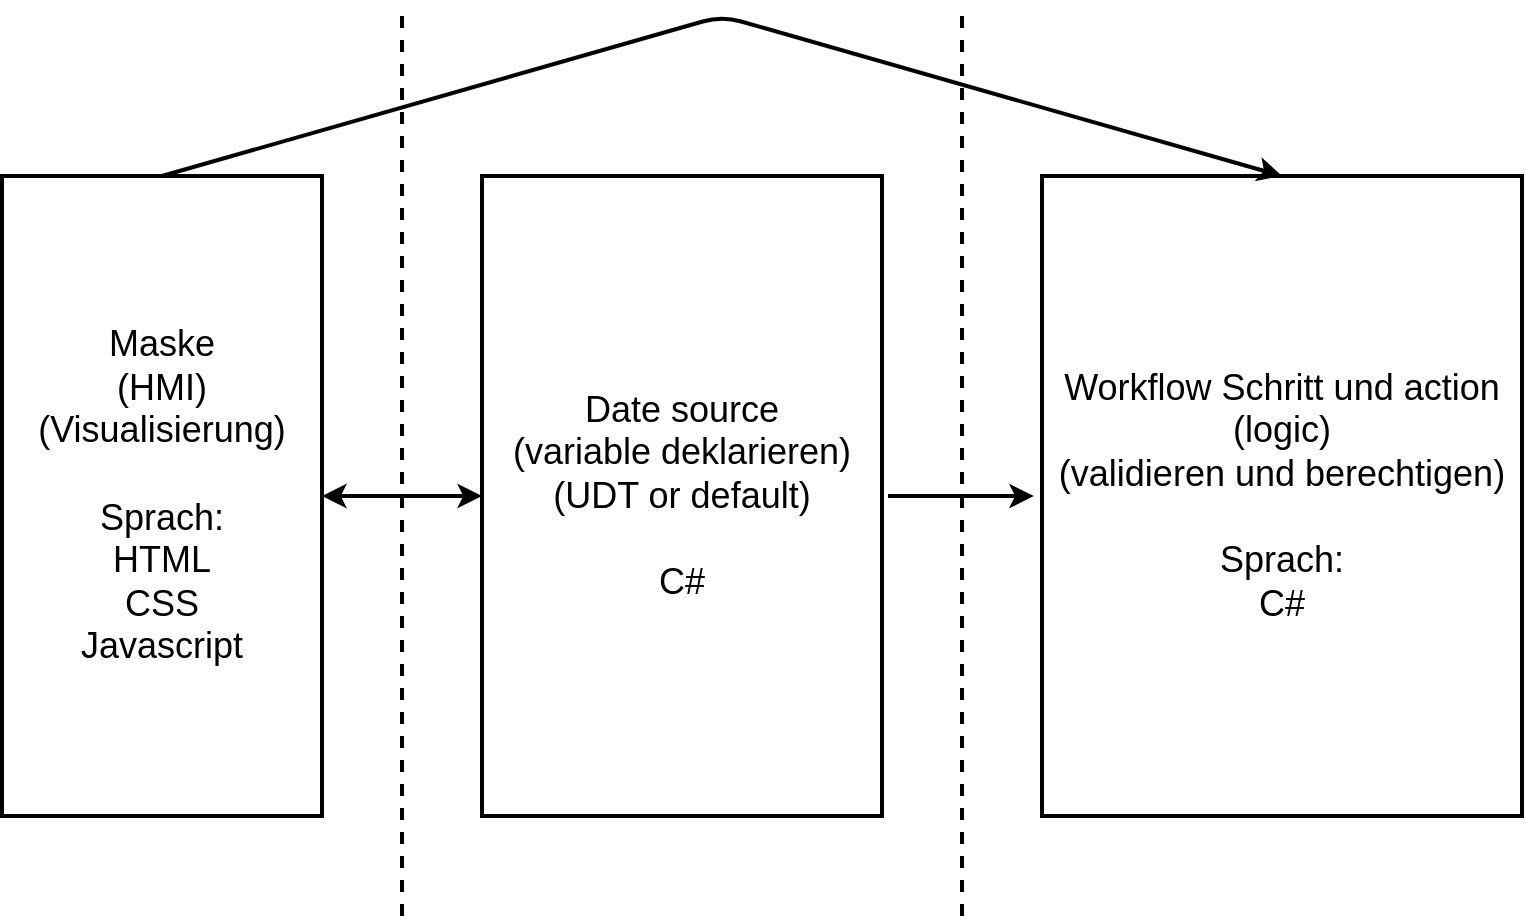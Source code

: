 <mxfile version="13.9.7" type="github">
  <diagram id="UxMxldDMPaRsQCXvSrtg" name="Page-1">
    <mxGraphModel dx="1208" dy="708" grid="1" gridSize="10" guides="1" tooltips="1" connect="1" arrows="1" fold="1" page="1" pageScale="1" pageWidth="827" pageHeight="1169" math="0" shadow="0">
      <root>
        <mxCell id="0" />
        <mxCell id="1" parent="0" />
        <mxCell id="8K2r_tsUIS1p7Gab6ZQ4-1" value="Maske&lt;br style=&quot;font-size: 18px&quot;&gt;(HMI)&lt;br style=&quot;font-size: 18px&quot;&gt;(Visualisierung)&lt;br style=&quot;font-size: 18px&quot;&gt;&lt;br style=&quot;font-size: 18px&quot;&gt;Sprach:&lt;br style=&quot;font-size: 18px&quot;&gt;HTML&lt;br style=&quot;font-size: 18px&quot;&gt;CSS&lt;br style=&quot;font-size: 18px&quot;&gt;Javascript" style="rounded=0;whiteSpace=wrap;html=1;strokeWidth=2;fontSize=18;" vertex="1" parent="1">
          <mxGeometry x="40" y="200" width="160" height="320" as="geometry" />
        </mxCell>
        <mxCell id="8K2r_tsUIS1p7Gab6ZQ4-2" value="Date source&lt;br style=&quot;font-size: 18px;&quot;&gt;(variable deklarieren)&lt;br style=&quot;font-size: 18px;&quot;&gt;(UDT or default)&lt;br style=&quot;font-size: 18px;&quot;&gt;&lt;br style=&quot;font-size: 18px;&quot;&gt;C#" style="rounded=0;whiteSpace=wrap;html=1;strokeWidth=2;fontSize=18;" vertex="1" parent="1">
          <mxGeometry x="280" y="200" width="200" height="320" as="geometry" />
        </mxCell>
        <mxCell id="8K2r_tsUIS1p7Gab6ZQ4-3" value="Workflow Schritt und action&lt;br style=&quot;font-size: 18px&quot;&gt;(logic)&lt;br style=&quot;font-size: 18px&quot;&gt;(validieren und berechtigen)&lt;br style=&quot;font-size: 18px&quot;&gt;&lt;br style=&quot;font-size: 18px&quot;&gt;Sprach:&lt;br style=&quot;font-size: 18px&quot;&gt;C#" style="rounded=0;whiteSpace=wrap;html=1;strokeWidth=2;fontSize=18;" vertex="1" parent="1">
          <mxGeometry x="560" y="200" width="240" height="320" as="geometry" />
        </mxCell>
        <mxCell id="8K2r_tsUIS1p7Gab6ZQ4-4" value="" style="endArrow=none;dashed=1;html=1;strokeWidth=2;fontSize=18;" edge="1" parent="1">
          <mxGeometry width="50" height="50" relative="1" as="geometry">
            <mxPoint x="240" y="570" as="sourcePoint" />
            <mxPoint x="240" y="120" as="targetPoint" />
          </mxGeometry>
        </mxCell>
        <mxCell id="8K2r_tsUIS1p7Gab6ZQ4-5" value="" style="endArrow=none;dashed=1;html=1;strokeWidth=2;fontSize=18;" edge="1" parent="1">
          <mxGeometry width="50" height="50" relative="1" as="geometry">
            <mxPoint x="520" y="570" as="sourcePoint" />
            <mxPoint x="520" y="120" as="targetPoint" />
          </mxGeometry>
        </mxCell>
        <mxCell id="8K2r_tsUIS1p7Gab6ZQ4-6" value="" style="endArrow=classic;startArrow=classic;html=1;entryX=0;entryY=0.5;entryDx=0;entryDy=0;exitX=1;exitY=0.5;exitDx=0;exitDy=0;strokeWidth=2;fontSize=18;" edge="1" parent="1" source="8K2r_tsUIS1p7Gab6ZQ4-1" target="8K2r_tsUIS1p7Gab6ZQ4-2">
          <mxGeometry width="50" height="50" relative="1" as="geometry">
            <mxPoint x="220" y="370" as="sourcePoint" />
            <mxPoint x="270" y="320" as="targetPoint" />
          </mxGeometry>
        </mxCell>
        <mxCell id="8K2r_tsUIS1p7Gab6ZQ4-7" value="" style="endArrow=classic;html=1;exitX=0.5;exitY=0;exitDx=0;exitDy=0;entryX=0.5;entryY=0;entryDx=0;entryDy=0;strokeWidth=2;fontSize=18;" edge="1" parent="1" source="8K2r_tsUIS1p7Gab6ZQ4-1" target="8K2r_tsUIS1p7Gab6ZQ4-3">
          <mxGeometry width="50" height="50" relative="1" as="geometry">
            <mxPoint x="110" y="220" as="sourcePoint" />
            <mxPoint x="160" y="170" as="targetPoint" />
            <Array as="points">
              <mxPoint x="400" y="120" />
            </Array>
          </mxGeometry>
        </mxCell>
        <mxCell id="8K2r_tsUIS1p7Gab6ZQ4-8" value="" style="endArrow=classic;html=1;entryX=-0.017;entryY=0.472;entryDx=0;entryDy=0;entryPerimeter=0;strokeWidth=2;fontSize=18;" edge="1" parent="1">
          <mxGeometry width="50" height="50" relative="1" as="geometry">
            <mxPoint x="483" y="360" as="sourcePoint" />
            <mxPoint x="555.92" y="360.04" as="targetPoint" />
          </mxGeometry>
        </mxCell>
      </root>
    </mxGraphModel>
  </diagram>
</mxfile>
